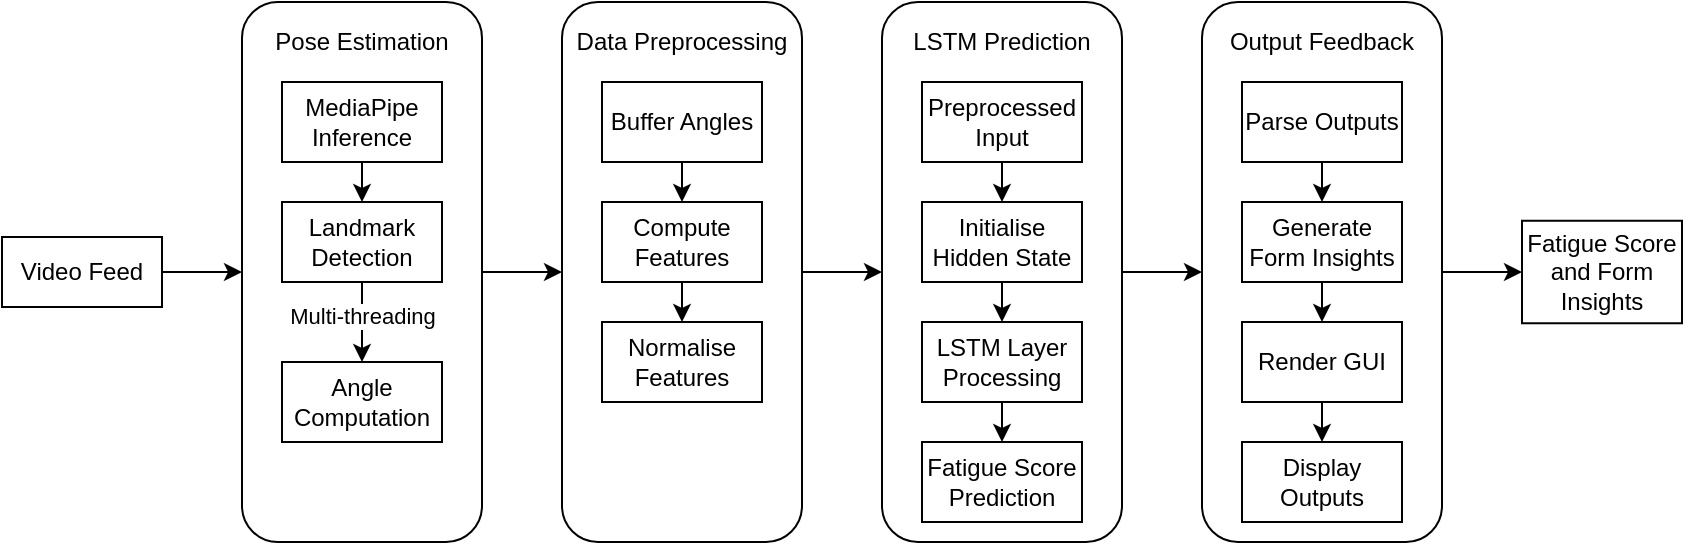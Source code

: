 <mxfile version="26.2.14">
  <diagram id="prtHgNgQTEPvFCAcTncT" name="Page-1">
    <mxGraphModel dx="1722" dy="963" grid="1" gridSize="10" guides="1" tooltips="1" connect="1" arrows="1" fold="1" page="1" pageScale="1" pageWidth="1169" pageHeight="827" math="0" shadow="0">
      <root>
        <mxCell id="0" />
        <mxCell id="1" parent="0" />
        <mxCell id="TEjZXbB8bnFQElMZNGLr-42" style="edgeStyle=orthogonalEdgeStyle;rounded=0;orthogonalLoop=1;jettySize=auto;html=1;exitX=1;exitY=0.5;exitDx=0;exitDy=0;entryX=0;entryY=0.5;entryDx=0;entryDy=0;" edge="1" parent="1" source="TEjZXbB8bnFQElMZNGLr-18" target="TEjZXbB8bnFQElMZNGLr-41">
          <mxGeometry relative="1" as="geometry" />
        </mxCell>
        <mxCell id="TEjZXbB8bnFQElMZNGLr-18" value="" style="rounded=1;whiteSpace=wrap;html=1;" vertex="1" parent="1">
          <mxGeometry x="680" y="80" width="120" height="270" as="geometry" />
        </mxCell>
        <mxCell id="TEjZXbB8bnFQElMZNGLr-30" style="edgeStyle=orthogonalEdgeStyle;rounded=0;orthogonalLoop=1;jettySize=auto;html=1;exitX=1;exitY=0.5;exitDx=0;exitDy=0;entryX=0;entryY=0.5;entryDx=0;entryDy=0;" edge="1" parent="1" source="TEjZXbB8bnFQElMZNGLr-14" target="TEjZXbB8bnFQElMZNGLr-18">
          <mxGeometry relative="1" as="geometry" />
        </mxCell>
        <mxCell id="TEjZXbB8bnFQElMZNGLr-14" value="" style="rounded=1;whiteSpace=wrap;html=1;" vertex="1" parent="1">
          <mxGeometry x="520" y="80" width="120" height="270" as="geometry" />
        </mxCell>
        <mxCell id="TEjZXbB8bnFQElMZNGLr-28" style="edgeStyle=orthogonalEdgeStyle;rounded=0;orthogonalLoop=1;jettySize=auto;html=1;exitX=1;exitY=0.5;exitDx=0;exitDy=0;entryX=0;entryY=0.5;entryDx=0;entryDy=0;" edge="1" parent="1" source="TEjZXbB8bnFQElMZNGLr-1" target="TEjZXbB8bnFQElMZNGLr-13">
          <mxGeometry relative="1" as="geometry" />
        </mxCell>
        <mxCell id="TEjZXbB8bnFQElMZNGLr-1" value="" style="rounded=1;whiteSpace=wrap;html=1;" vertex="1" parent="1">
          <mxGeometry x="200" y="80" width="120" height="270" as="geometry" />
        </mxCell>
        <mxCell id="TEjZXbB8bnFQElMZNGLr-29" style="edgeStyle=orthogonalEdgeStyle;rounded=0;orthogonalLoop=1;jettySize=auto;html=1;exitX=1;exitY=0.5;exitDx=0;exitDy=0;entryX=0;entryY=0.5;entryDx=0;entryDy=0;" edge="1" parent="1" source="TEjZXbB8bnFQElMZNGLr-13" target="TEjZXbB8bnFQElMZNGLr-14">
          <mxGeometry relative="1" as="geometry" />
        </mxCell>
        <mxCell id="TEjZXbB8bnFQElMZNGLr-13" value="" style="rounded=1;whiteSpace=wrap;html=1;" vertex="1" parent="1">
          <mxGeometry x="360" y="80" width="120" height="270" as="geometry" />
        </mxCell>
        <mxCell id="TEjZXbB8bnFQElMZNGLr-40" style="edgeStyle=orthogonalEdgeStyle;rounded=0;orthogonalLoop=1;jettySize=auto;html=1;exitX=1;exitY=0.5;exitDx=0;exitDy=0;entryX=0;entryY=0.5;entryDx=0;entryDy=0;" edge="1" parent="1" source="TEjZXbB8bnFQElMZNGLr-2" target="TEjZXbB8bnFQElMZNGLr-1">
          <mxGeometry relative="1" as="geometry" />
        </mxCell>
        <mxCell id="TEjZXbB8bnFQElMZNGLr-2" value="Video Feed" style="rounded=0;whiteSpace=wrap;html=1;" vertex="1" parent="1">
          <mxGeometry x="80" y="197.5" width="80" height="35" as="geometry" />
        </mxCell>
        <mxCell id="TEjZXbB8bnFQElMZNGLr-17" style="edgeStyle=orthogonalEdgeStyle;rounded=0;orthogonalLoop=1;jettySize=auto;html=1;exitX=0.5;exitY=1;exitDx=0;exitDy=0;entryX=0.5;entryY=0;entryDx=0;entryDy=0;" edge="1" parent="1" source="TEjZXbB8bnFQElMZNGLr-3" target="TEjZXbB8bnFQElMZNGLr-4">
          <mxGeometry relative="1" as="geometry" />
        </mxCell>
        <mxCell id="TEjZXbB8bnFQElMZNGLr-27" value="Multi-threading" style="edgeLabel;html=1;align=center;verticalAlign=middle;resizable=0;points=[];" vertex="1" connectable="0" parent="TEjZXbB8bnFQElMZNGLr-17">
          <mxGeometry x="-0.15" relative="1" as="geometry">
            <mxPoint as="offset" />
          </mxGeometry>
        </mxCell>
        <mxCell id="TEjZXbB8bnFQElMZNGLr-3" value="Landmark Detection" style="rounded=0;whiteSpace=wrap;html=1;" vertex="1" parent="1">
          <mxGeometry x="220" y="180" width="80" height="40" as="geometry" />
        </mxCell>
        <mxCell id="TEjZXbB8bnFQElMZNGLr-4" value="Angle Computation" style="rounded=0;whiteSpace=wrap;html=1;" vertex="1" parent="1">
          <mxGeometry x="220" y="260" width="80" height="40" as="geometry" />
        </mxCell>
        <mxCell id="TEjZXbB8bnFQElMZNGLr-15" style="edgeStyle=orthogonalEdgeStyle;rounded=0;orthogonalLoop=1;jettySize=auto;html=1;exitX=0.5;exitY=1;exitDx=0;exitDy=0;entryX=0.5;entryY=0;entryDx=0;entryDy=0;" edge="1" parent="1" source="TEjZXbB8bnFQElMZNGLr-5" target="TEjZXbB8bnFQElMZNGLr-6">
          <mxGeometry relative="1" as="geometry" />
        </mxCell>
        <mxCell id="TEjZXbB8bnFQElMZNGLr-5" value="Buffer Angles" style="rounded=0;whiteSpace=wrap;html=1;" vertex="1" parent="1">
          <mxGeometry x="380" y="120" width="80" height="40" as="geometry" />
        </mxCell>
        <mxCell id="TEjZXbB8bnFQElMZNGLr-16" style="edgeStyle=orthogonalEdgeStyle;rounded=0;orthogonalLoop=1;jettySize=auto;html=1;exitX=0.5;exitY=1;exitDx=0;exitDy=0;entryX=0.5;entryY=0;entryDx=0;entryDy=0;" edge="1" parent="1" source="TEjZXbB8bnFQElMZNGLr-6" target="TEjZXbB8bnFQElMZNGLr-7">
          <mxGeometry relative="1" as="geometry" />
        </mxCell>
        <mxCell id="TEjZXbB8bnFQElMZNGLr-6" value="Compute Features" style="rounded=0;whiteSpace=wrap;html=1;" vertex="1" parent="1">
          <mxGeometry x="380" y="180" width="80" height="40" as="geometry" />
        </mxCell>
        <mxCell id="TEjZXbB8bnFQElMZNGLr-7" value="Normalise Features" style="rounded=0;whiteSpace=wrap;html=1;" vertex="1" parent="1">
          <mxGeometry x="380" y="240" width="80" height="40" as="geometry" />
        </mxCell>
        <mxCell id="TEjZXbB8bnFQElMZNGLr-10" style="edgeStyle=orthogonalEdgeStyle;rounded=0;orthogonalLoop=1;jettySize=auto;html=1;exitX=0.5;exitY=1;exitDx=0;exitDy=0;entryX=0.5;entryY=0;entryDx=0;entryDy=0;" edge="1" parent="1" source="TEjZXbB8bnFQElMZNGLr-8" target="TEjZXbB8bnFQElMZNGLr-9">
          <mxGeometry relative="1" as="geometry" />
        </mxCell>
        <mxCell id="TEjZXbB8bnFQElMZNGLr-8" value="Preprocessed Input" style="rounded=0;whiteSpace=wrap;html=1;" vertex="1" parent="1">
          <mxGeometry x="540" y="120" width="80" height="40" as="geometry" />
        </mxCell>
        <mxCell id="TEjZXbB8bnFQElMZNGLr-32" style="edgeStyle=orthogonalEdgeStyle;rounded=0;orthogonalLoop=1;jettySize=auto;html=1;exitX=0.5;exitY=1;exitDx=0;exitDy=0;entryX=0.5;entryY=0;entryDx=0;entryDy=0;" edge="1" parent="1" source="TEjZXbB8bnFQElMZNGLr-9" target="TEjZXbB8bnFQElMZNGLr-31">
          <mxGeometry relative="1" as="geometry" />
        </mxCell>
        <mxCell id="TEjZXbB8bnFQElMZNGLr-9" value="Initialise Hidden State" style="rounded=0;whiteSpace=wrap;html=1;" vertex="1" parent="1">
          <mxGeometry x="540" y="180" width="80" height="40" as="geometry" />
        </mxCell>
        <mxCell id="TEjZXbB8bnFQElMZNGLr-39" style="edgeStyle=orthogonalEdgeStyle;rounded=0;orthogonalLoop=1;jettySize=auto;html=1;exitX=0.5;exitY=1;exitDx=0;exitDy=0;entryX=0.5;entryY=0;entryDx=0;entryDy=0;" edge="1" parent="1" source="TEjZXbB8bnFQElMZNGLr-11" target="TEjZXbB8bnFQElMZNGLr-38">
          <mxGeometry relative="1" as="geometry" />
        </mxCell>
        <mxCell id="TEjZXbB8bnFQElMZNGLr-11" value="Generate Form Insights" style="rounded=0;whiteSpace=wrap;html=1;" vertex="1" parent="1">
          <mxGeometry x="700" y="180" width="80" height="40" as="geometry" />
        </mxCell>
        <mxCell id="TEjZXbB8bnFQElMZNGLr-19" style="edgeStyle=orthogonalEdgeStyle;rounded=0;orthogonalLoop=1;jettySize=auto;html=1;exitX=0.5;exitY=1;exitDx=0;exitDy=0;entryX=0.5;entryY=0;entryDx=0;entryDy=0;" edge="1" parent="1" source="TEjZXbB8bnFQElMZNGLr-12" target="TEjZXbB8bnFQElMZNGLr-11">
          <mxGeometry relative="1" as="geometry" />
        </mxCell>
        <mxCell id="TEjZXbB8bnFQElMZNGLr-12" value="Parse Outputs" style="rounded=0;whiteSpace=wrap;html=1;" vertex="1" parent="1">
          <mxGeometry x="700" y="120" width="80" height="40" as="geometry" />
        </mxCell>
        <mxCell id="TEjZXbB8bnFQElMZNGLr-20" value="Pose Estimation" style="text;html=1;align=center;verticalAlign=middle;whiteSpace=wrap;rounded=0;" vertex="1" parent="1">
          <mxGeometry x="210" y="85" width="100" height="30" as="geometry" />
        </mxCell>
        <mxCell id="TEjZXbB8bnFQElMZNGLr-22" value="Data Preprocessing" style="text;html=1;align=center;verticalAlign=middle;whiteSpace=wrap;rounded=0;" vertex="1" parent="1">
          <mxGeometry x="365" y="85" width="110" height="30" as="geometry" />
        </mxCell>
        <mxCell id="TEjZXbB8bnFQElMZNGLr-23" value="LSTM Prediction" style="text;html=1;align=center;verticalAlign=middle;whiteSpace=wrap;rounded=0;" vertex="1" parent="1">
          <mxGeometry x="525" y="85" width="110" height="30" as="geometry" />
        </mxCell>
        <mxCell id="TEjZXbB8bnFQElMZNGLr-24" value="Output Feedback" style="text;html=1;align=center;verticalAlign=middle;whiteSpace=wrap;rounded=0;" vertex="1" parent="1">
          <mxGeometry x="685" y="85" width="110" height="30" as="geometry" />
        </mxCell>
        <mxCell id="TEjZXbB8bnFQElMZNGLr-35" style="edgeStyle=orthogonalEdgeStyle;rounded=0;orthogonalLoop=1;jettySize=auto;html=1;exitX=0.5;exitY=1;exitDx=0;exitDy=0;entryX=0.5;entryY=0;entryDx=0;entryDy=0;" edge="1" parent="1" source="TEjZXbB8bnFQElMZNGLr-31" target="TEjZXbB8bnFQElMZNGLr-33">
          <mxGeometry relative="1" as="geometry" />
        </mxCell>
        <mxCell id="TEjZXbB8bnFQElMZNGLr-31" value="LSTM Layer Processing" style="rounded=0;whiteSpace=wrap;html=1;" vertex="1" parent="1">
          <mxGeometry x="540" y="240" width="80" height="40" as="geometry" />
        </mxCell>
        <mxCell id="TEjZXbB8bnFQElMZNGLr-33" value="Fatigue Score Prediction" style="rounded=0;whiteSpace=wrap;html=1;" vertex="1" parent="1">
          <mxGeometry x="540" y="300" width="80" height="40" as="geometry" />
        </mxCell>
        <mxCell id="TEjZXbB8bnFQElMZNGLr-37" style="edgeStyle=orthogonalEdgeStyle;rounded=0;orthogonalLoop=1;jettySize=auto;html=1;exitX=0.5;exitY=1;exitDx=0;exitDy=0;entryX=0.5;entryY=0;entryDx=0;entryDy=0;" edge="1" parent="1" source="TEjZXbB8bnFQElMZNGLr-36" target="TEjZXbB8bnFQElMZNGLr-3">
          <mxGeometry relative="1" as="geometry" />
        </mxCell>
        <mxCell id="TEjZXbB8bnFQElMZNGLr-36" value="MediaPipe Inference" style="rounded=0;whiteSpace=wrap;html=1;" vertex="1" parent="1">
          <mxGeometry x="220" y="120" width="80" height="40" as="geometry" />
        </mxCell>
        <mxCell id="TEjZXbB8bnFQElMZNGLr-44" style="edgeStyle=orthogonalEdgeStyle;rounded=0;orthogonalLoop=1;jettySize=auto;html=1;exitX=0.5;exitY=1;exitDx=0;exitDy=0;entryX=0.5;entryY=0;entryDx=0;entryDy=0;" edge="1" parent="1" source="TEjZXbB8bnFQElMZNGLr-38" target="TEjZXbB8bnFQElMZNGLr-43">
          <mxGeometry relative="1" as="geometry" />
        </mxCell>
        <mxCell id="TEjZXbB8bnFQElMZNGLr-38" value="Render GUI" style="rounded=0;whiteSpace=wrap;html=1;" vertex="1" parent="1">
          <mxGeometry x="700" y="240" width="80" height="40" as="geometry" />
        </mxCell>
        <mxCell id="TEjZXbB8bnFQElMZNGLr-41" value="Fatigue Score and Form Insights" style="rounded=0;whiteSpace=wrap;html=1;" vertex="1" parent="1">
          <mxGeometry x="840" y="189.38" width="80" height="51.25" as="geometry" />
        </mxCell>
        <mxCell id="TEjZXbB8bnFQElMZNGLr-43" value="Display Outputs" style="rounded=0;whiteSpace=wrap;html=1;" vertex="1" parent="1">
          <mxGeometry x="700" y="300" width="80" height="40" as="geometry" />
        </mxCell>
      </root>
    </mxGraphModel>
  </diagram>
</mxfile>
